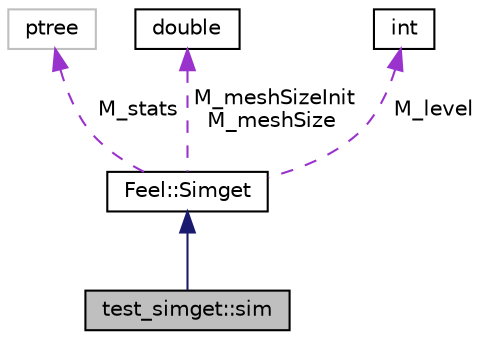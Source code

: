 digraph "test_simget::sim"
{
 // LATEX_PDF_SIZE
  edge [fontname="Helvetica",fontsize="10",labelfontname="Helvetica",labelfontsize="10"];
  node [fontname="Helvetica",fontsize="10",shape=record];
  Node1 [label="test_simget::sim",height=0.2,width=0.4,color="black", fillcolor="grey75", style="filled", fontcolor="black",tooltip=" "];
  Node2 -> Node1 [dir="back",color="midnightblue",fontsize="10",style="solid",fontname="Helvetica"];
  Node2 [label="Feel::Simget",height=0.2,width=0.4,color="black", fillcolor="white", style="filled",URL="$classFeel_1_1Simget.html",tooltip="Simulation Object."];
  Node3 -> Node2 [dir="back",color="darkorchid3",fontsize="10",style="dashed",label=" M_stats" ,fontname="Helvetica"];
  Node3 [label="ptree",height=0.2,width=0.4,color="grey75", fillcolor="white", style="filled",tooltip=" "];
  Node4 -> Node2 [dir="back",color="darkorchid3",fontsize="10",style="dashed",label=" M_meshSizeInit\nM_meshSize" ,fontname="Helvetica"];
  Node4 [label="double",height=0.2,width=0.4,color="black", fillcolor="white", style="filled",URL="$classdouble.html",tooltip=" "];
  Node5 -> Node2 [dir="back",color="darkorchid3",fontsize="10",style="dashed",label=" M_level" ,fontname="Helvetica"];
  Node5 [label="int",height=0.2,width=0.4,color="black", fillcolor="white", style="filled",URL="$classint.html",tooltip=" "];
}
